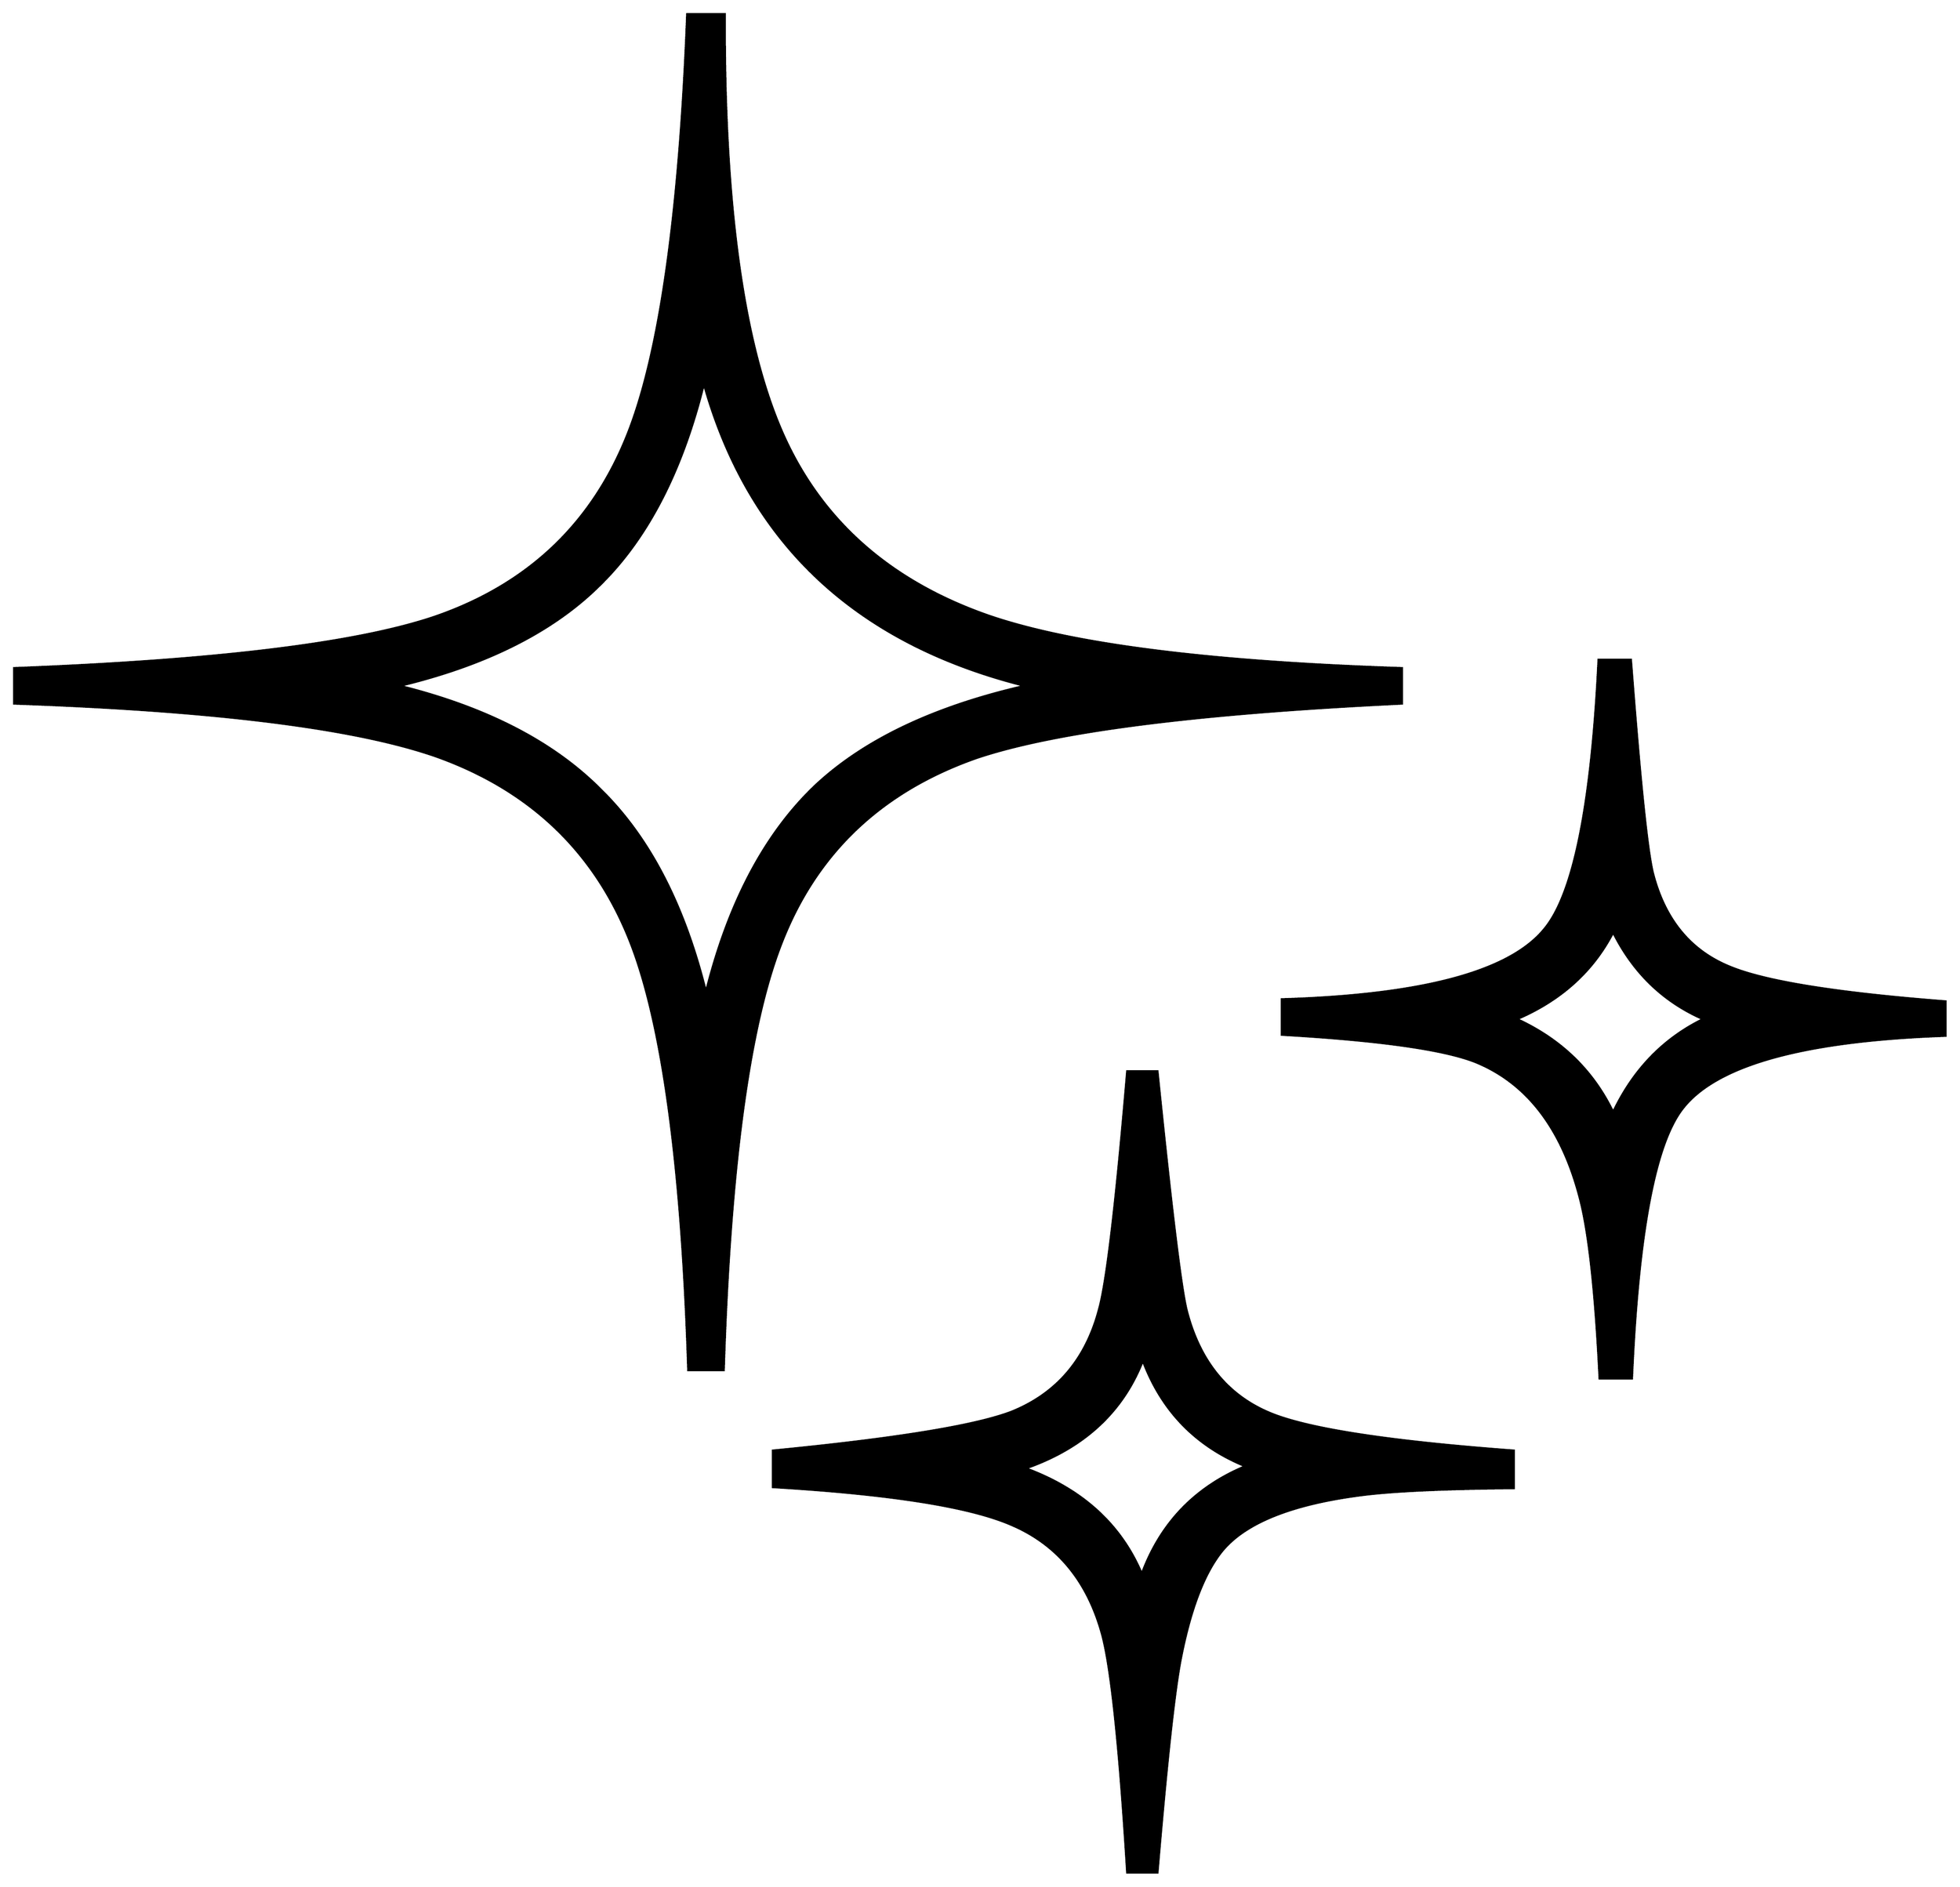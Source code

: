 


\begin{tikzpicture}[y=0.80pt, x=0.80pt, yscale=-1.0, xscale=1.0, inner sep=0pt, outer sep=0pt]
\begin{scope}[shift={(100.0,1694.0)},nonzero rule]
  \path[draw=.,fill=.,line width=1.600pt] (1948.0,-482.0) ..
    controls (1813.333,-477.333) and (1729.667,-454.333) ..
    (1697.0,-413.0) .. controls (1670.333,-379.667) and
    (1654.0,-293.333) .. (1648.0,-154.0) -- (1617.0,-154.0) ..
    controls (1613.0,-236.667) and (1606.667,-294.333) ..
    (1598.0,-327.0) .. controls (1580.667,-393.667) and
    (1547.333,-437.0) .. (1498.0,-457.0) .. controls
    (1467.333,-469.0) and (1405.667,-477.667) .. (1313.0,-483.0) --
    (1313.0,-517.0) .. controls (1447.0,-521.0) and
    (1530.667,-543.333) .. (1564.0,-584.0) .. controls
    (1592.0,-617.333) and (1609.333,-703.333) .. (1616.0,-842.0) --
    (1647.0,-842.0) .. controls (1655.667,-728.0) and
    (1662.667,-660.0) .. (1668.0,-638.0) .. controls
    (1679.333,-593.333) and (1704.0,-563.333) .. (1742.0,-548.0) ..
    controls (1776.0,-534.0) and (1844.667,-523.0) ..
    (1948.0,-515.0) -- (1948.0,-482.0) -- cycle(1428.0,-800.0)
    .. controls (1232.0,-790.667) and (1096.333,-773.333) ..
    (1021.0,-748.0) .. controls (929.667,-716.0) and
    (867.333,-656.667) .. (834.0,-570.0) .. controls (803.333,-491.333)
    and (785.0,-355.333) .. (779.0,-162.0) -- (745.0,-162.0) ..
    controls (739.0,-353.333) and (721.0,-488.667) .. (691.0,-568.0)
    .. controls (657.667,-656.0) and (595.667,-716.333) ..
    (505.0,-749.0) .. controls (427.667,-776.333) and (292.667,-793.333)
    .. (100.0,-800.0) -- (100.0,-834.0) .. controls
    (292.667,-841.333) and (426.667,-857.667) .. (502.0,-883.0) ..
    controls (591.333,-913.667) and (653.0,-972.0) ..
    (687.0,-1058.0) .. controls (717.667,-1135.333) and
    (736.667,-1269.333) .. (744.0,-1460.0) -- (780.0,-1460.0) ..
    controls (779.333,-1280.0) and (797.333,-1147.333) ..
    (834.0,-1062.0) .. controls (870.667,-976.667) and
    (937.0,-917.333) .. (1033.0,-884.0) .. controls
    (1113.0,-856.667) and (1244.667,-840.0) .. (1428.0,-834.0) --
    (1428.0,-800.0) -- cycle(1535.0,-49.0) .. controls
    (1465.667,-48.333) and (1416.333,-46.0) .. (1387.0,-42.0) ..
    controls (1321.667,-33.333) and (1278.0,-15.667) .. (1256.0,11.0)
    .. controls (1238.667,32.333) and (1225.333,67.333) ..
    (1216.0,116.0) .. controls (1210.0,148.0) and (1202.667,215.667)
    .. (1194.0,319.0) -- (1165.0,319.0) .. controls
    (1157.667,199.0) and (1149.667,123.0) .. (1141.0,91.0) ..
    controls (1127.0,39.667) and (1098.0,4.667) .. (1054.0,-14.0) ..
    controls (1014.0,-31.333) and (938.0,-43.333) .. (826.0,-50.0)
    -- (826.0,-85.0) .. controls (942.667,-96.333) and
    (1018.667,-108.667) .. (1054.0,-122.0) .. controls
    (1097.333,-139.333) and (1125.333,-172.0) .. (1138.0,-220.0) ..
    controls (1145.333,-246.0) and (1154.333,-322.0) ..
    (1165.0,-448.0) -- (1194.0,-448.0) .. controls
    (1207.333,-316.667) and (1216.667,-240.333) .. (1222.0,-219.0) ..
    controls (1234.667,-169.667) and (1262.0,-136.667) ..
    (1304.0,-120.0) .. controls (1341.333,-105.333) and
    (1418.333,-93.667) .. (1535.0,-85.0) -- (1535.0,-49.0) --
    cycle(1716.0,-498.0) .. controls (1678.0,-514.667) and
    (1649.333,-542.333) .. (1630.0,-581.0) .. controls
    (1610.667,-543.667) and (1580.0,-516.0) .. (1538.0,-498.0) ..
    controls (1580.0,-478.667) and (1610.667,-449.0) ..
    (1630.0,-409.0) .. controls (1649.333,-449.667) and
    (1678.0,-479.333) .. (1716.0,-498.0) -- cycle(1067.0,-817.0)
    .. controls (905.0,-857.667) and (802.667,-954.0) ..
    (760.0,-1106.0) .. controls (739.333,-1022.667) and
    (706.333,-958.667) .. (661.0,-914.0) .. controls (616.333,-869.333)
    and (552.333,-837.0) .. (469.0,-817.0) .. controls
    (552.333,-796.333) and (616.667,-763.0) .. (662.0,-717.0) ..
    controls (708.0,-671.667) and (741.333,-607.333) .. (762.0,-524.0)
    .. controls (783.333,-609.333) and (818.0,-675.0) ..
    (866.0,-721.0) .. controls (912.667,-765.0) and (979.667,-797.0)
    .. (1067.0,-817.0) -- cycle(1278.0,-70.0) .. controls
    (1230.667,-89.333) and (1198.0,-123.0) .. (1180.0,-171.0) ..
    controls (1160.667,-121.667) and (1123.333,-87.333) ..
    (1068.0,-68.0) .. controls (1122.0,-48.0) and (1159.0,-14.333)
    .. (1179.0,33.0) .. controls (1197.0,-15.667) and
    (1230.0,-50.0) .. (1278.0,-70.0) -- cycle;
\end{scope}

\end{tikzpicture}

